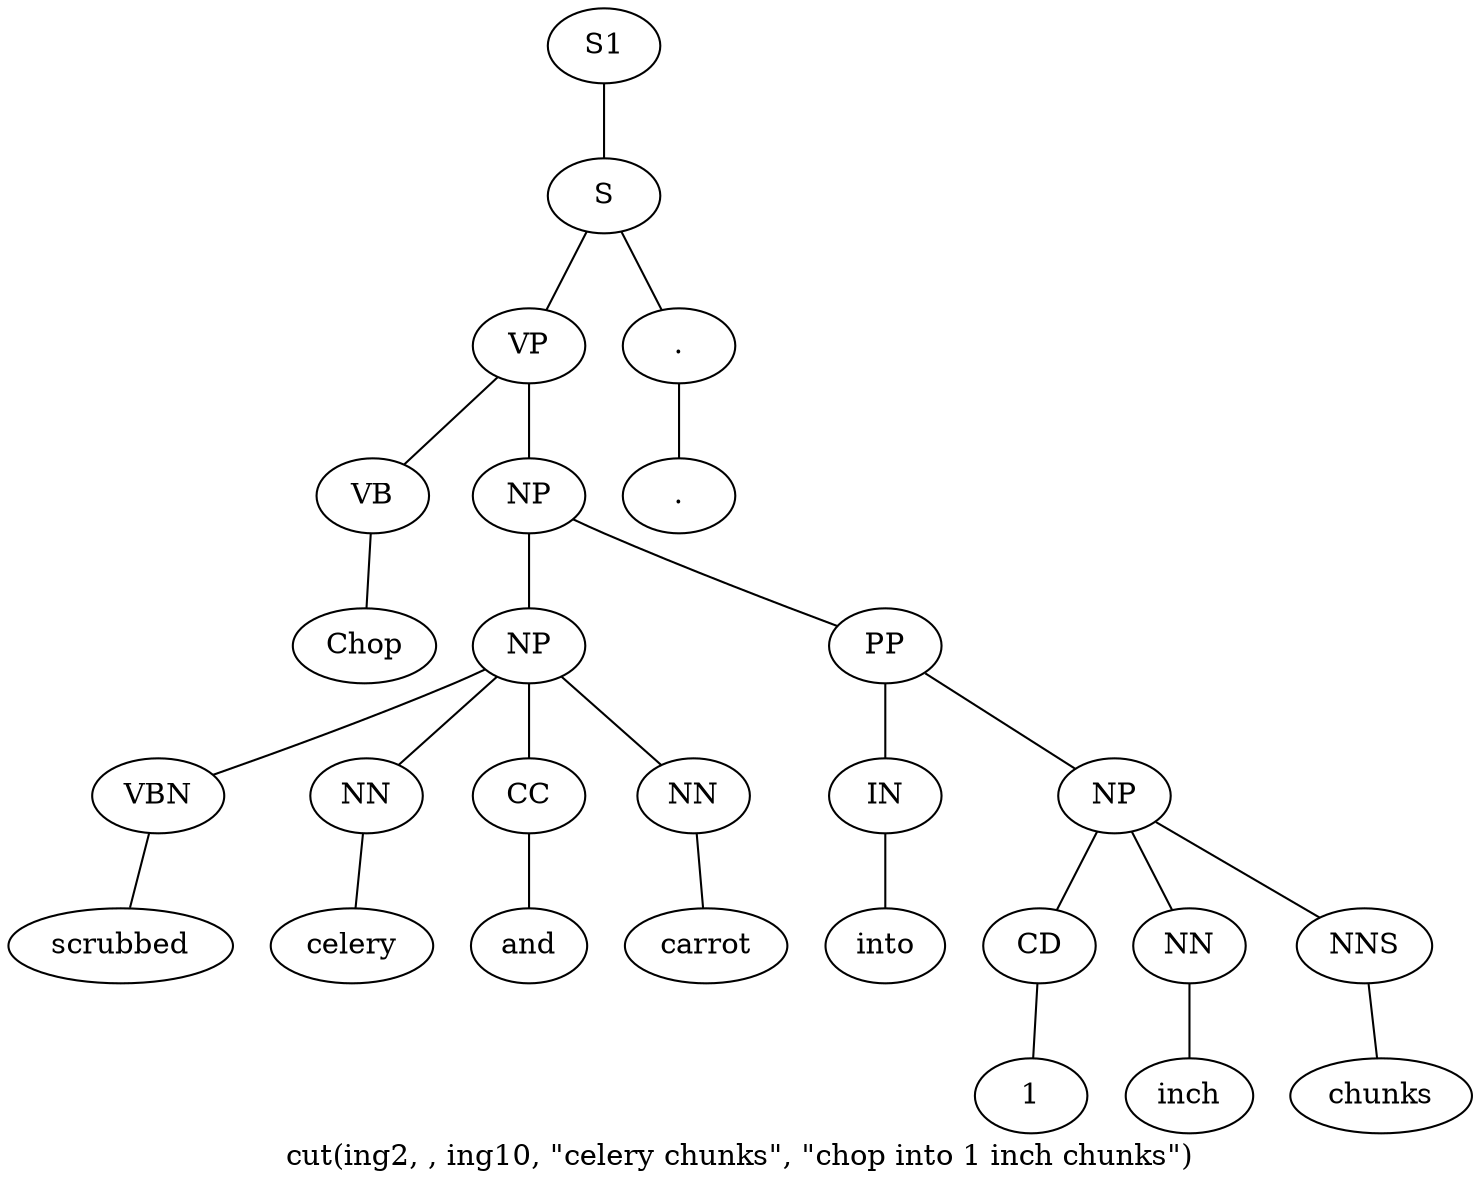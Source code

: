 graph SyntaxGraph {
	label = "cut(ing2, , ing10, \"celery chunks\", \"chop into 1 inch chunks\")";
	Node0 [label="S1"];
	Node1 [label="S"];
	Node2 [label="VP"];
	Node3 [label="VB"];
	Node4 [label="Chop"];
	Node5 [label="NP"];
	Node6 [label="NP"];
	Node7 [label="VBN"];
	Node8 [label="scrubbed"];
	Node9 [label="NN"];
	Node10 [label="celery"];
	Node11 [label="CC"];
	Node12 [label="and"];
	Node13 [label="NN"];
	Node14 [label="carrot"];
	Node15 [label="PP"];
	Node16 [label="IN"];
	Node17 [label="into"];
	Node18 [label="NP"];
	Node19 [label="CD"];
	Node20 [label="1"];
	Node21 [label="NN"];
	Node22 [label="inch"];
	Node23 [label="NNS"];
	Node24 [label="chunks"];
	Node25 [label="."];
	Node26 [label="."];

	Node0 -- Node1;
	Node1 -- Node2;
	Node1 -- Node25;
	Node2 -- Node3;
	Node2 -- Node5;
	Node3 -- Node4;
	Node5 -- Node6;
	Node5 -- Node15;
	Node6 -- Node7;
	Node6 -- Node9;
	Node6 -- Node11;
	Node6 -- Node13;
	Node7 -- Node8;
	Node9 -- Node10;
	Node11 -- Node12;
	Node13 -- Node14;
	Node15 -- Node16;
	Node15 -- Node18;
	Node16 -- Node17;
	Node18 -- Node19;
	Node18 -- Node21;
	Node18 -- Node23;
	Node19 -- Node20;
	Node21 -- Node22;
	Node23 -- Node24;
	Node25 -- Node26;
}